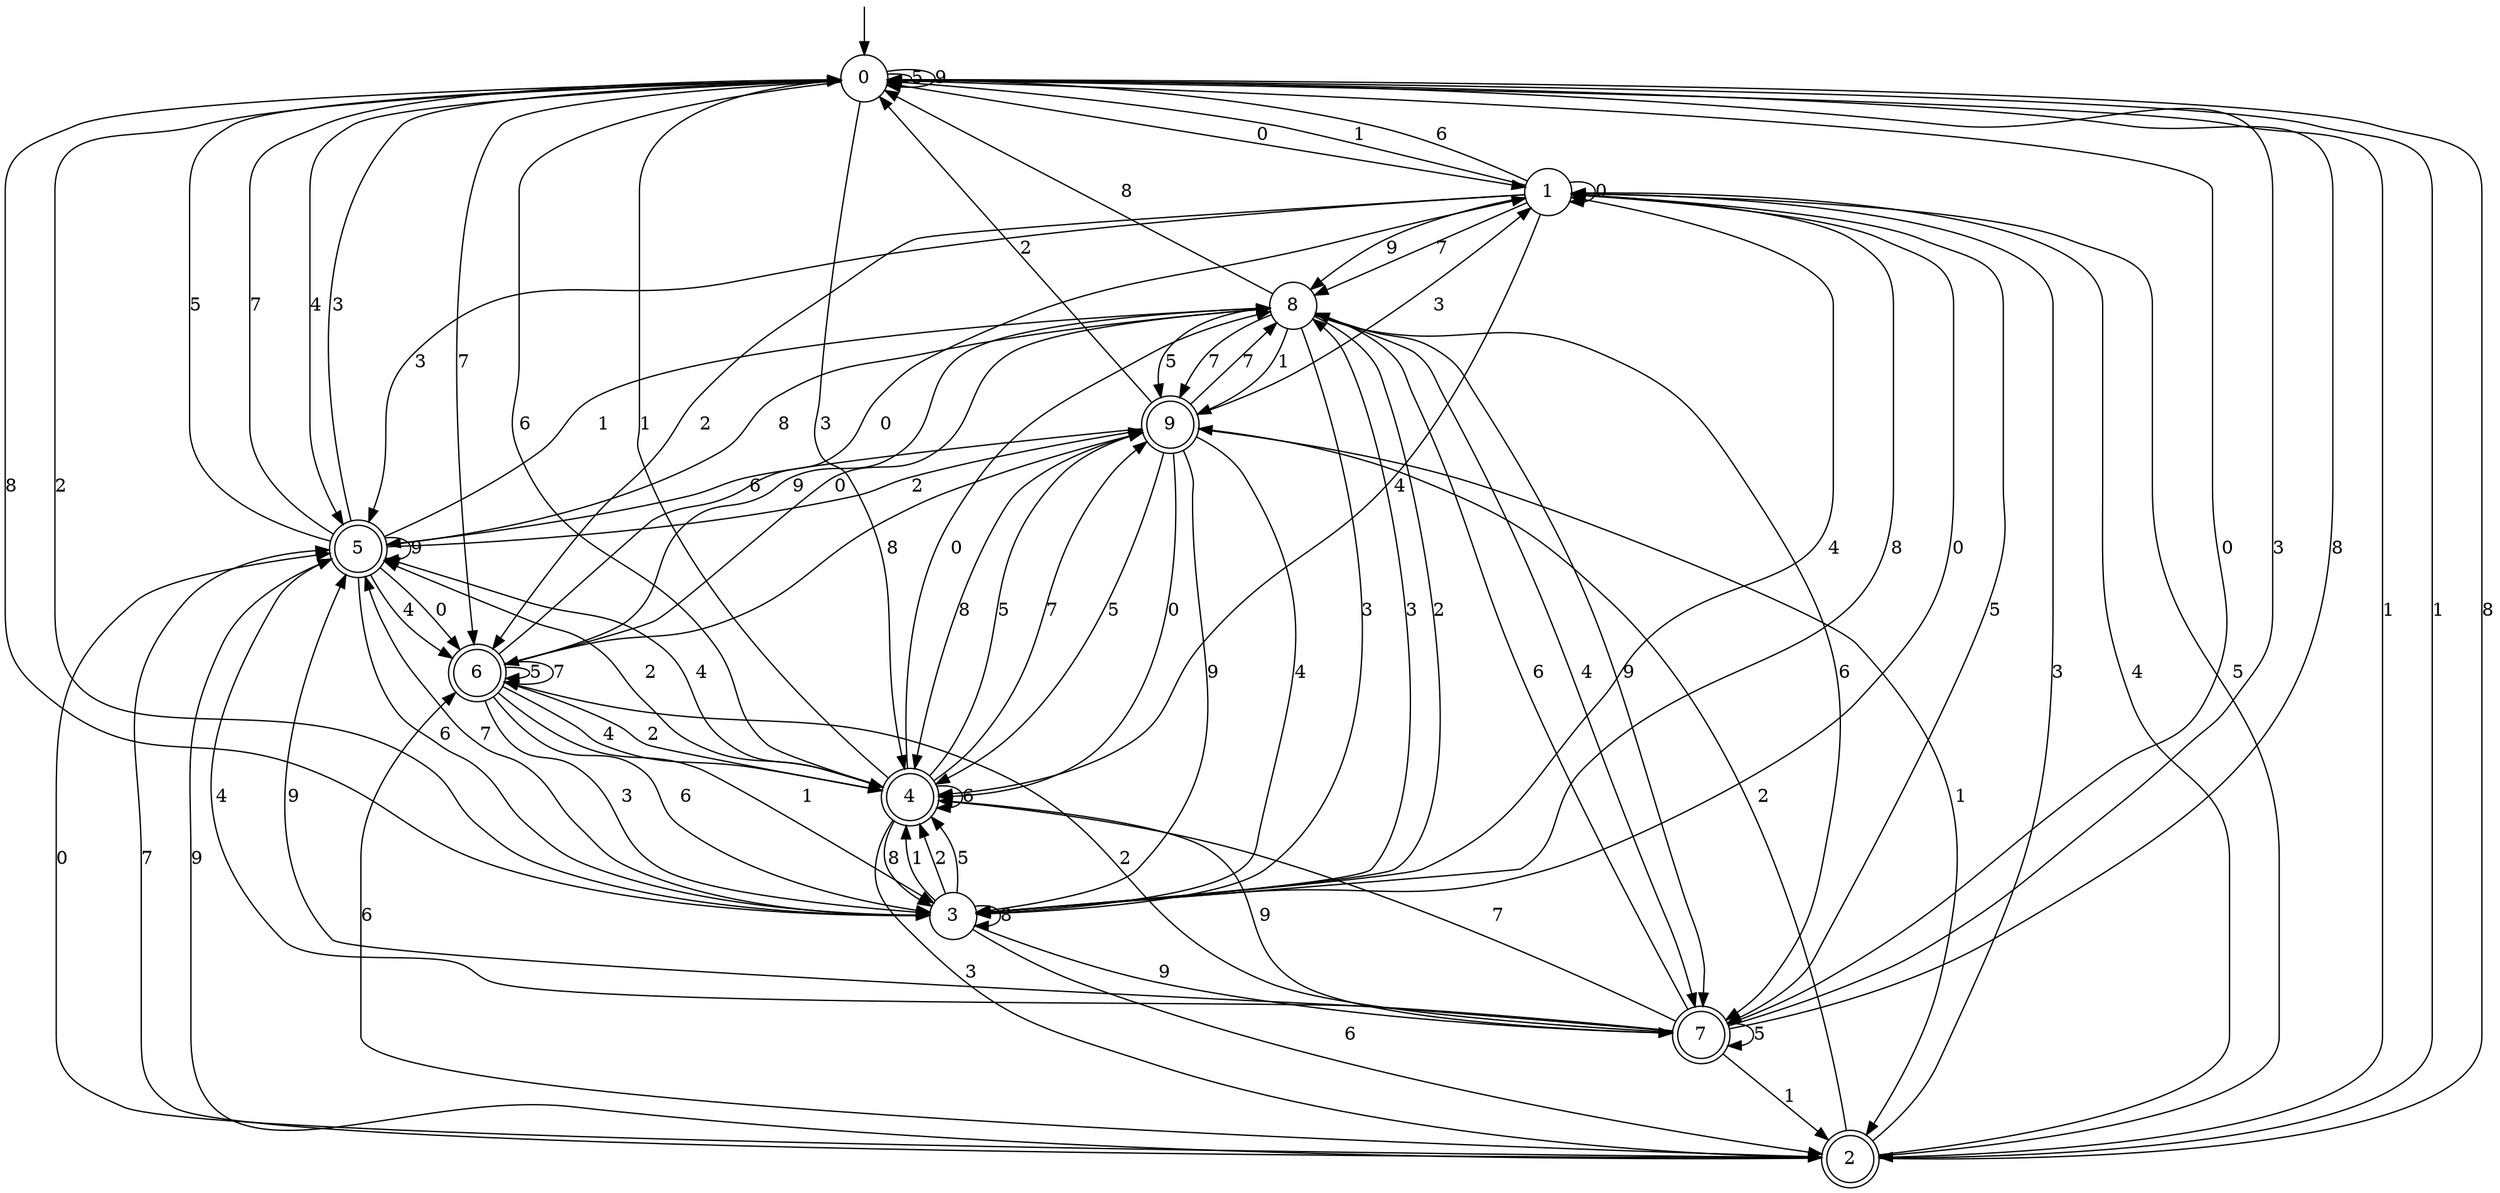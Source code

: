 digraph g {

	s0 [shape="circle" label="0"];
	s1 [shape="circle" label="1"];
	s2 [shape="doublecircle" label="2"];
	s3 [shape="circle" label="3"];
	s4 [shape="doublecircle" label="4"];
	s5 [shape="doublecircle" label="5"];
	s6 [shape="doublecircle" label="6"];
	s7 [shape="doublecircle" label="7"];
	s8 [shape="circle" label="8"];
	s9 [shape="doublecircle" label="9"];
	s0 -> s1 [label="0"];
	s0 -> s2 [label="1"];
	s0 -> s3 [label="2"];
	s0 -> s4 [label="3"];
	s0 -> s5 [label="4"];
	s0 -> s0 [label="5"];
	s0 -> s4 [label="6"];
	s0 -> s6 [label="7"];
	s0 -> s3 [label="8"];
	s0 -> s0 [label="9"];
	s1 -> s1 [label="0"];
	s1 -> s0 [label="1"];
	s1 -> s6 [label="2"];
	s1 -> s5 [label="3"];
	s1 -> s4 [label="4"];
	s1 -> s7 [label="5"];
	s1 -> s0 [label="6"];
	s1 -> s8 [label="7"];
	s1 -> s3 [label="8"];
	s1 -> s8 [label="9"];
	s2 -> s5 [label="0"];
	s2 -> s0 [label="1"];
	s2 -> s9 [label="2"];
	s2 -> s1 [label="3"];
	s2 -> s1 [label="4"];
	s2 -> s1 [label="5"];
	s2 -> s6 [label="6"];
	s2 -> s5 [label="7"];
	s2 -> s0 [label="8"];
	s2 -> s5 [label="9"];
	s3 -> s1 [label="0"];
	s3 -> s4 [label="1"];
	s3 -> s4 [label="2"];
	s3 -> s8 [label="3"];
	s3 -> s1 [label="4"];
	s3 -> s4 [label="5"];
	s3 -> s2 [label="6"];
	s3 -> s5 [label="7"];
	s3 -> s3 [label="8"];
	s3 -> s7 [label="9"];
	s4 -> s8 [label="0"];
	s4 -> s0 [label="1"];
	s4 -> s5 [label="2"];
	s4 -> s2 [label="3"];
	s4 -> s5 [label="4"];
	s4 -> s9 [label="5"];
	s4 -> s4 [label="6"];
	s4 -> s9 [label="7"];
	s4 -> s3 [label="8"];
	s4 -> s7 [label="9"];
	s5 -> s6 [label="0"];
	s5 -> s8 [label="1"];
	s5 -> s9 [label="2"];
	s5 -> s0 [label="3"];
	s5 -> s6 [label="4"];
	s5 -> s0 [label="5"];
	s5 -> s3 [label="6"];
	s5 -> s0 [label="7"];
	s5 -> s8 [label="8"];
	s5 -> s5 [label="9"];
	s6 -> s1 [label="0"];
	s6 -> s3 [label="1"];
	s6 -> s4 [label="2"];
	s6 -> s3 [label="3"];
	s6 -> s4 [label="4"];
	s6 -> s6 [label="5"];
	s6 -> s3 [label="6"];
	s6 -> s6 [label="7"];
	s6 -> s9 [label="8"];
	s6 -> s8 [label="9"];
	s7 -> s0 [label="0"];
	s7 -> s2 [label="1"];
	s7 -> s6 [label="2"];
	s7 -> s0 [label="3"];
	s7 -> s5 [label="4"];
	s7 -> s7 [label="5"];
	s7 -> s8 [label="6"];
	s7 -> s4 [label="7"];
	s7 -> s0 [label="8"];
	s7 -> s5 [label="9"];
	s8 -> s6 [label="0"];
	s8 -> s9 [label="1"];
	s8 -> s3 [label="2"];
	s8 -> s3 [label="3"];
	s8 -> s7 [label="4"];
	s8 -> s9 [label="5"];
	s8 -> s7 [label="6"];
	s8 -> s9 [label="7"];
	s8 -> s0 [label="8"];
	s8 -> s7 [label="9"];
	s9 -> s4 [label="0"];
	s9 -> s2 [label="1"];
	s9 -> s0 [label="2"];
	s9 -> s1 [label="3"];
	s9 -> s3 [label="4"];
	s9 -> s4 [label="5"];
	s9 -> s5 [label="6"];
	s9 -> s8 [label="7"];
	s9 -> s4 [label="8"];
	s9 -> s3 [label="9"];

__start0 [label="" shape="none" width="0" height="0"];
__start0 -> s0;

}
